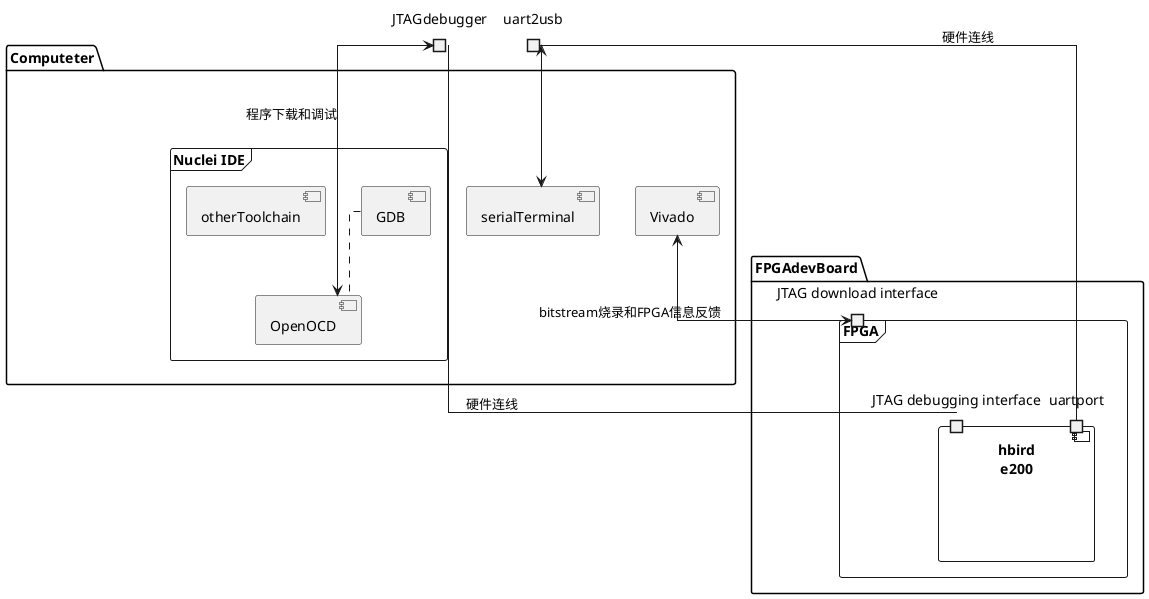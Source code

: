 @startuml verilog2mcuAndSW
skinparam linetype ortho

package "FPGAdevBoard" {
    frame FPGA {
        port "JTAG download interface" as jdown
        component "hbird\ne200" as e200 {
            port "JTAG debugging interface" as jdebug
            port uartport
        }
    }
'    e200 -u- jdebug
'    e200 -u- uartport
'    FPGA -l- jdown
}

package "Computeter" {
    component "Vivado" as EDA
    EDA <--> jdown : bitstream烧录和FPGA信息反馈

    frame "Nuclei IDE" as IDE {
        component OpenOCD
        component GDB
        component otherToolchain
    }

    port JTAGdebugger

    'EDA -[hidden]- IDE

    'otherToolchain -[hidden]- GDB

    GDB .. OpenOCD
    OpenOCD <-d-> JTAGdebugger : 程序下载和调试
    JTAGdebugger -d- jdebug : 硬件连线

    'component serialterminal
    port uart2usb

    'IDE -[hidden]- uart2usb
    'serialterminal -[hidden]- uart2usb
    uart2usb -- uartport : 硬件连线

    component serialTerminal
    uart2usb <--> serialTerminal
}

@enduml